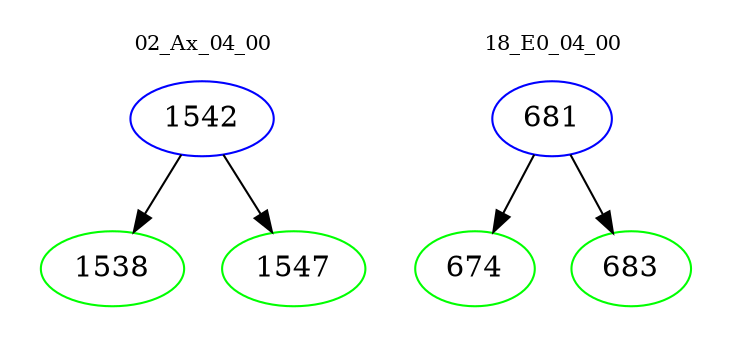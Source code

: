 digraph{
subgraph cluster_0 {
color = white
label = "02_Ax_04_00";
fontsize=10;
T0_1542 [label="1542", color="blue"]
T0_1542 -> T0_1538 [color="black"]
T0_1538 [label="1538", color="green"]
T0_1542 -> T0_1547 [color="black"]
T0_1547 [label="1547", color="green"]
}
subgraph cluster_1 {
color = white
label = "18_E0_04_00";
fontsize=10;
T1_681 [label="681", color="blue"]
T1_681 -> T1_674 [color="black"]
T1_674 [label="674", color="green"]
T1_681 -> T1_683 [color="black"]
T1_683 [label="683", color="green"]
}
}
